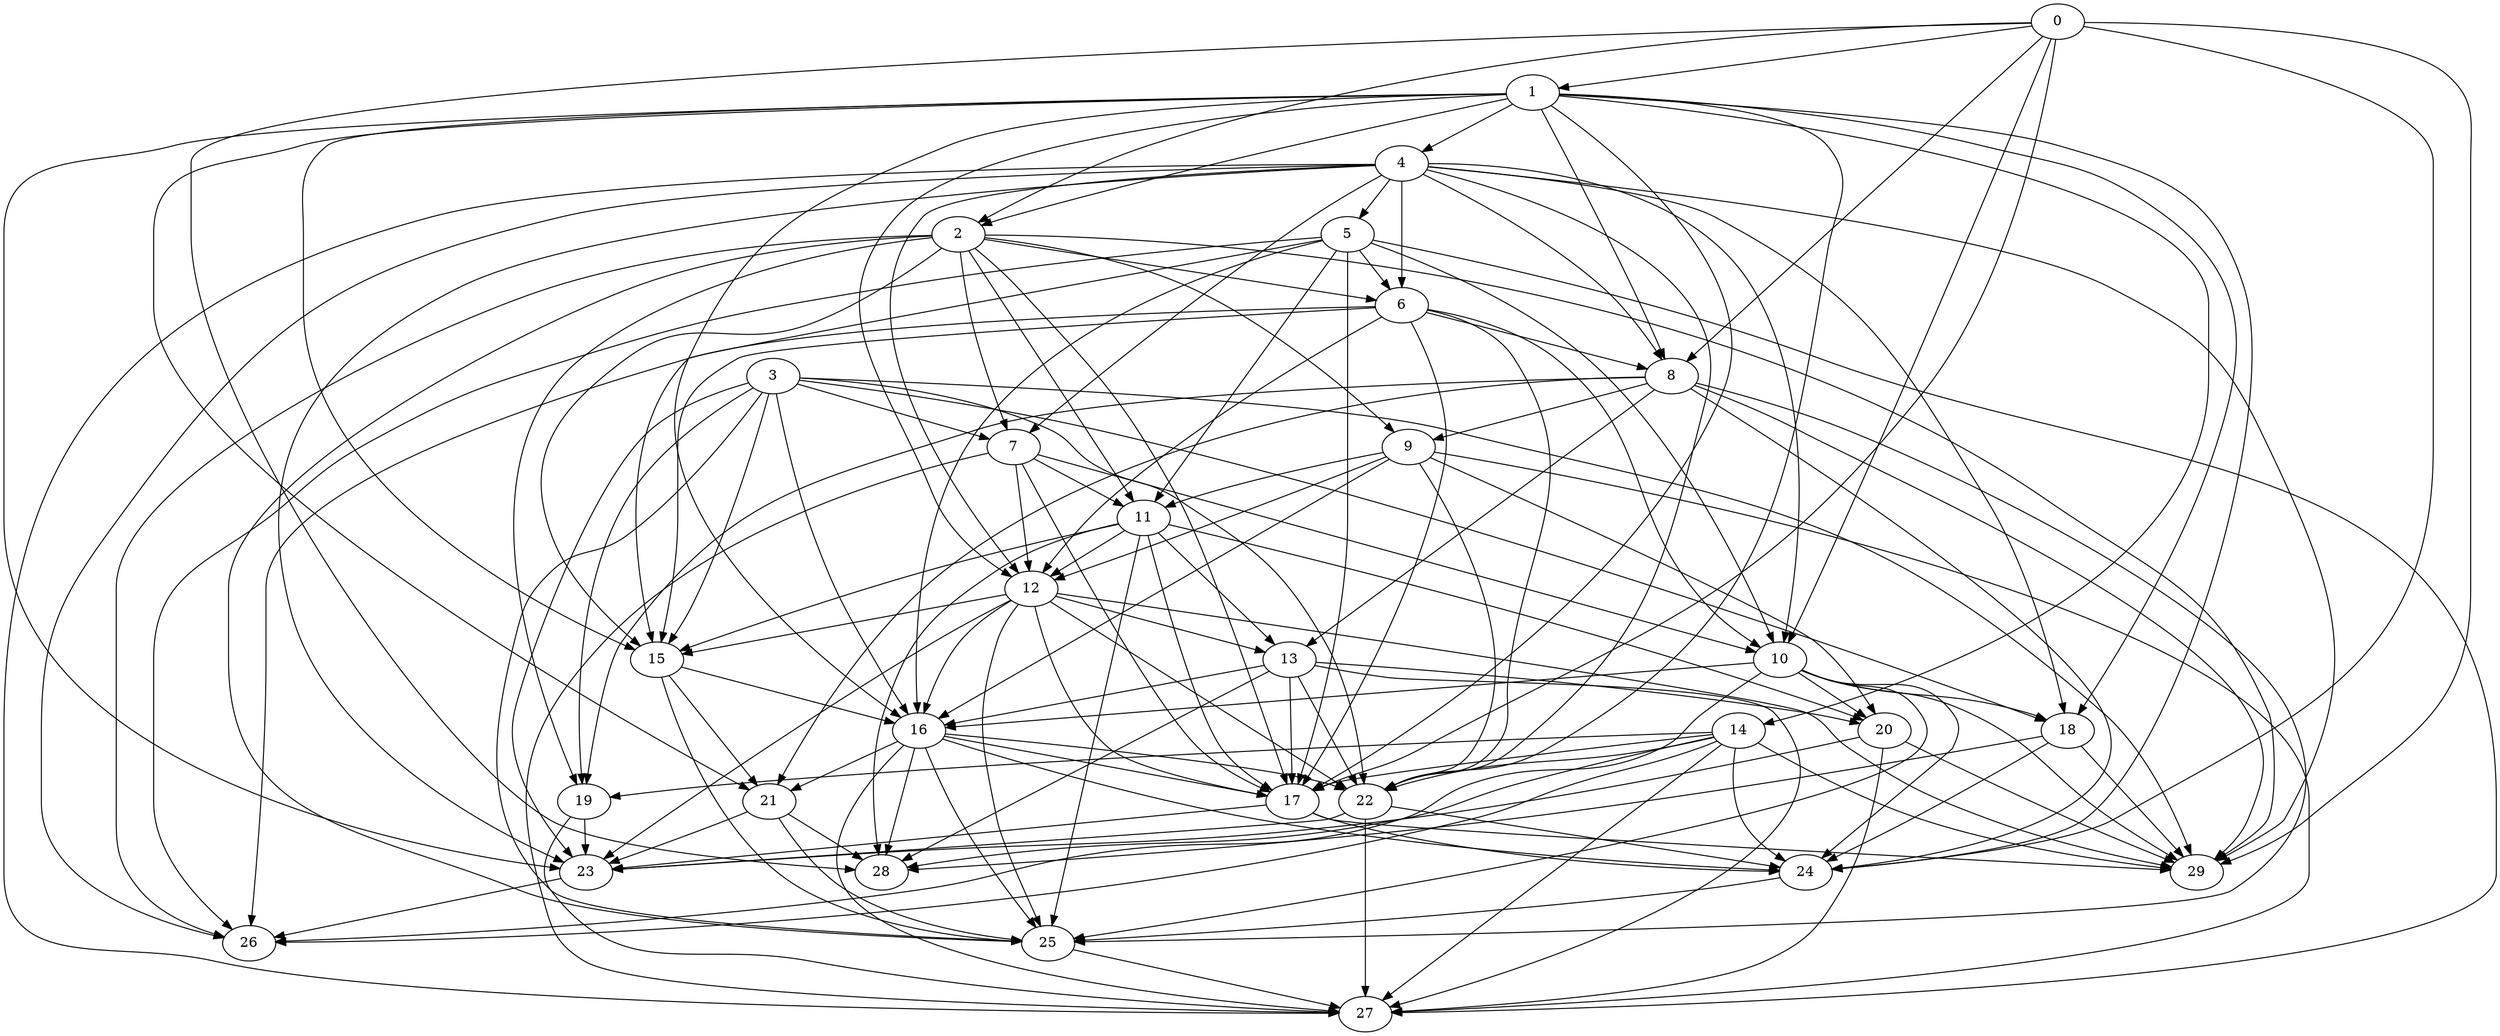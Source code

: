 digraph "Random_Nodes_30_Density_5.03_CCR_0.10_WeightType_Random#1_Homogeneous-4" {
0 [Weight=194];
1 [Weight=388];
4 [Weight=388];
5 [Weight=340];
2 [Weight=243];
6 [Weight=194];
8 [Weight=340];
3 [Weight=291];
7 [Weight=243];
9 [Weight=194];
11 [Weight=437];
12 [Weight=340];
10 [Weight=340];
13 [Weight=340];
15 [Weight=243];
16 [Weight=146];
14 [Weight=146];
19 [Weight=437];
21 [Weight=437];
20 [Weight=437];
17 [Weight=340];
22 [Weight=291];
23 [Weight=291];
18 [Weight=291];
26 [Weight=485];
24 [Weight=146];
29 [Weight=437];
25 [Weight=194];
28 [Weight=194];
27 [Weight=97];
3 -> 25 [Weight=4];
2 -> 29 [Weight=4];
7 -> 27 [Weight=7];
16 -> 27 [Weight=9];
20 -> 29 [Weight=9];
3 -> 22 [Weight=4];
14 -> 27 [Weight=3];
0 -> 10 [Weight=8];
10 -> 25 [Weight=8];
5 -> 10 [Weight=10];
8 -> 24 [Weight=9];
8 -> 9 [Weight=6];
6 -> 22 [Weight=3];
3 -> 16 [Weight=2];
10 -> 29 [Weight=5];
4 -> 26 [Weight=4];
7 -> 12 [Weight=5];
22 -> 23 [Weight=8];
18 -> 29 [Weight=2];
13 -> 17 [Weight=4];
4 -> 12 [Weight=10];
1 -> 12 [Weight=9];
3 -> 29 [Weight=3];
12 -> 13 [Weight=8];
14 -> 29 [Weight=2];
2 -> 7 [Weight=4];
23 -> 26 [Weight=2];
3 -> 15 [Weight=8];
4 -> 5 [Weight=2];
8 -> 13 [Weight=5];
10 -> 24 [Weight=8];
17 -> 29 [Weight=2];
0 -> 29 [Weight=10];
0 -> 2 [Weight=8];
11 -> 12 [Weight=3];
12 -> 29 [Weight=4];
5 -> 17 [Weight=8];
16 -> 24 [Weight=9];
7 -> 17 [Weight=6];
1 -> 21 [Weight=4];
9 -> 27 [Weight=2];
1 -> 2 [Weight=4];
1 -> 18 [Weight=9];
1 -> 8 [Weight=6];
11 -> 13 [Weight=10];
14 -> 17 [Weight=3];
12 -> 16 [Weight=8];
15 -> 16 [Weight=7];
1 -> 22 [Weight=5];
9 -> 12 [Weight=3];
2 -> 9 [Weight=3];
12 -> 17 [Weight=2];
6 -> 17 [Weight=5];
7 -> 10 [Weight=10];
5 -> 16 [Weight=4];
11 -> 25 [Weight=4];
16 -> 22 [Weight=8];
12 -> 25 [Weight=2];
17 -> 23 [Weight=9];
0 -> 24 [Weight=8];
17 -> 24 [Weight=7];
4 -> 23 [Weight=3];
11 -> 20 [Weight=6];
19 -> 27 [Weight=9];
5 -> 27 [Weight=10];
4 -> 7 [Weight=3];
14 -> 28 [Weight=10];
19 -> 23 [Weight=8];
21 -> 23 [Weight=7];
2 -> 15 [Weight=5];
9 -> 20 [Weight=9];
20 -> 27 [Weight=9];
4 -> 6 [Weight=4];
2 -> 19 [Weight=7];
1 -> 24 [Weight=5];
9 -> 11 [Weight=8];
13 -> 16 [Weight=3];
20 -> 23 [Weight=6];
4 -> 27 [Weight=9];
11 -> 17 [Weight=8];
4 -> 8 [Weight=10];
2 -> 11 [Weight=5];
10 -> 16 [Weight=5];
12 -> 22 [Weight=3];
0 -> 8 [Weight=10];
11 -> 15 [Weight=8];
1 -> 4 [Weight=6];
10 -> 18 [Weight=2];
2 -> 6 [Weight=10];
4 -> 10 [Weight=5];
13 -> 22 [Weight=4];
18 -> 24 [Weight=4];
14 -> 19 [Weight=2];
9 -> 22 [Weight=10];
3 -> 23 [Weight=3];
1 -> 17 [Weight=5];
8 -> 25 [Weight=5];
3 -> 7 [Weight=3];
22 -> 27 [Weight=2];
3 -> 18 [Weight=9];
5 -> 6 [Weight=6];
1 -> 23 [Weight=6];
1 -> 16 [Weight=7];
21 -> 28 [Weight=2];
1 -> 14 [Weight=7];
21 -> 25 [Weight=10];
8 -> 29 [Weight=3];
5 -> 15 [Weight=7];
13 -> 28 [Weight=9];
12 -> 23 [Weight=6];
8 -> 19 [Weight=5];
6 -> 26 [Weight=10];
16 -> 25 [Weight=5];
11 -> 28 [Weight=8];
13 -> 27 [Weight=2];
6 -> 12 [Weight=9];
12 -> 15 [Weight=6];
2 -> 26 [Weight=2];
9 -> 16 [Weight=7];
16 -> 28 [Weight=6];
3 -> 19 [Weight=8];
15 -> 21 [Weight=3];
10 -> 26 [Weight=5];
0 -> 1 [Weight=3];
7 -> 11 [Weight=10];
2 -> 25 [Weight=5];
24 -> 25 [Weight=5];
22 -> 24 [Weight=7];
0 -> 17 [Weight=3];
13 -> 20 [Weight=2];
2 -> 17 [Weight=8];
5 -> 11 [Weight=6];
10 -> 20 [Weight=9];
25 -> 27 [Weight=10];
6 -> 10 [Weight=9];
4 -> 18 [Weight=9];
8 -> 21 [Weight=8];
14 -> 22 [Weight=4];
0 -> 28 [Weight=2];
14 -> 26 [Weight=4];
15 -> 25 [Weight=8];
4 -> 29 [Weight=7];
1 -> 15 [Weight=6];
5 -> 26 [Weight=3];
16 -> 21 [Weight=5];
6 -> 15 [Weight=4];
6 -> 8 [Weight=9];
4 -> 22 [Weight=3];
14 -> 24 [Weight=4];
16 -> 17 [Weight=6];
18 -> 28 [Weight=2];
}
